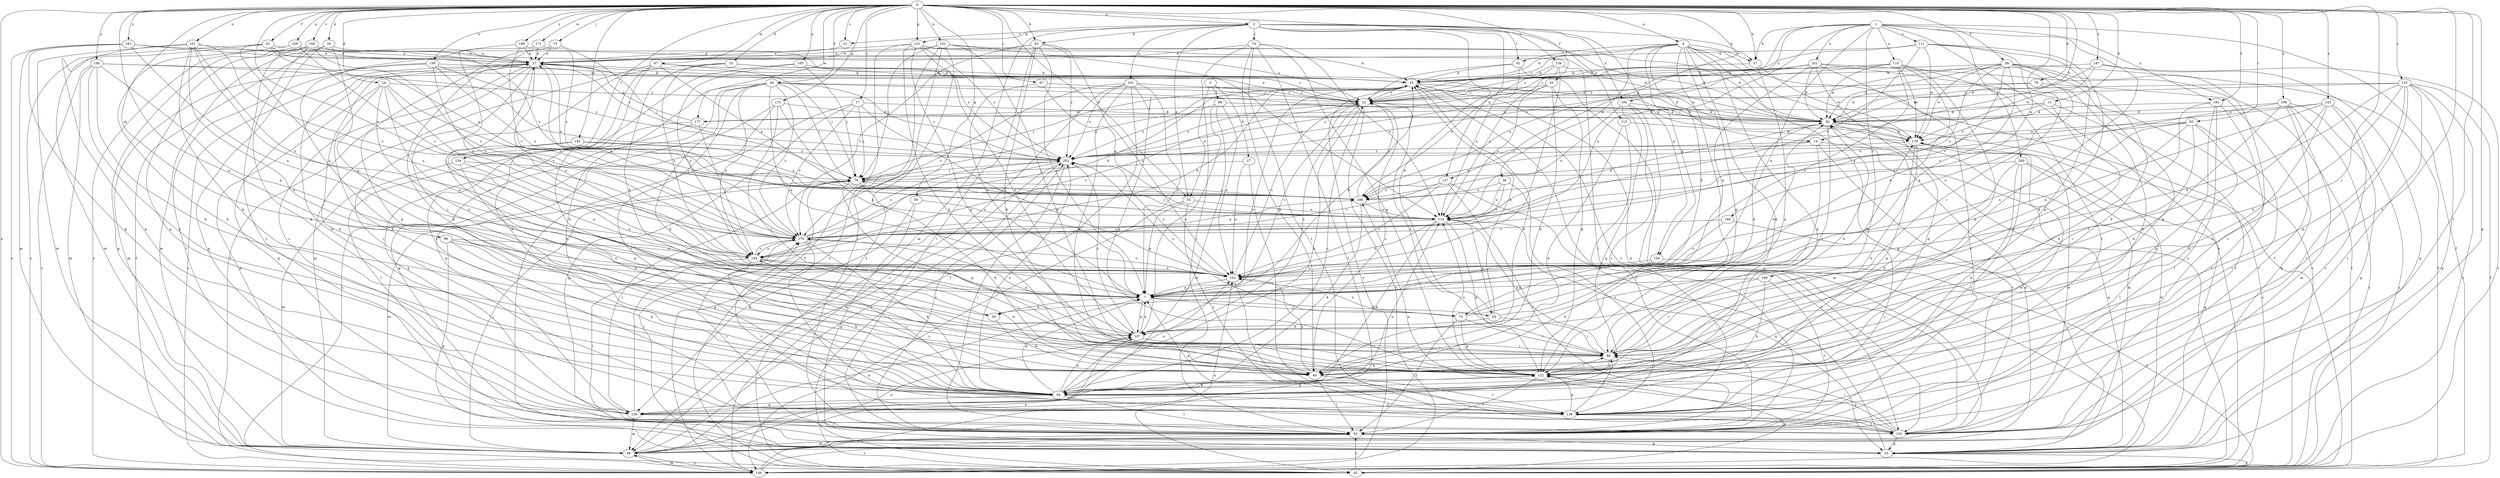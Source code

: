 strict digraph  {
0;
1;
2;
3;
4;
7;
10;
13;
14;
15;
17;
21;
22;
24;
26;
27;
29;
30;
34;
36;
37;
39;
41;
43;
44;
45;
50;
53;
57;
59;
60;
65;
67;
68;
73;
74;
75;
76;
79;
83;
84;
88;
91;
92;
97;
98;
99;
101;
102;
105;
106;
107;
110;
111;
113;
114;
115;
121;
122;
127;
129;
130;
132;
134;
138;
139;
143;
145;
146;
155;
158;
160;
161;
162;
166;
170;
171;
177;
178;
182;
185;
186;
187;
188;
190;
191;
194;
196;
198;
200;
201;
202;
0 -> 3  [label=a];
0 -> 4  [label=a];
0 -> 10  [label=b];
0 -> 13  [label=b];
0 -> 14  [label=b];
0 -> 17  [label=c];
0 -> 21  [label=c];
0 -> 24  [label=d];
0 -> 26  [label=d];
0 -> 34  [label=e];
0 -> 39  [label=f];
0 -> 41  [label=f];
0 -> 43  [label=f];
0 -> 44  [label=f];
0 -> 50  [label=g];
0 -> 53  [label=g];
0 -> 57  [label=h];
0 -> 65  [label=i];
0 -> 67  [label=i];
0 -> 68  [label=i];
0 -> 73  [label=j];
0 -> 79  [label=k];
0 -> 83  [label=k];
0 -> 97  [label=m];
0 -> 98  [label=m];
0 -> 101  [label=n];
0 -> 102  [label=n];
0 -> 105  [label=n];
0 -> 106  [label=n];
0 -> 107  [label=n];
0 -> 115  [label=p];
0 -> 121  [label=p];
0 -> 127  [label=q];
0 -> 132  [label=r];
0 -> 134  [label=r];
0 -> 138  [label=r];
0 -> 139  [label=r];
0 -> 143  [label=s];
0 -> 145  [label=s];
0 -> 146  [label=s];
0 -> 155  [label=t];
0 -> 158  [label=u];
0 -> 160  [label=u];
0 -> 166  [label=v];
0 -> 170  [label=v];
0 -> 171  [label=w];
0 -> 177  [label=w];
0 -> 182  [label=x];
0 -> 187  [label=y];
0 -> 188  [label=y];
0 -> 190  [label=y];
0 -> 191  [label=y];
0 -> 196  [label=z];
1 -> 7  [label=a];
1 -> 45  [label=f];
1 -> 57  [label=h];
1 -> 68  [label=i];
1 -> 110  [label=o];
1 -> 111  [label=o];
1 -> 146  [label=s];
1 -> 182  [label=x];
1 -> 185  [label=x];
1 -> 194  [label=y];
1 -> 198  [label=z];
1 -> 200  [label=z];
1 -> 201  [label=z];
1 -> 202  [label=z];
2 -> 14  [label=b];
2 -> 27  [label=d];
2 -> 34  [label=e];
2 -> 88  [label=l];
3 -> 21  [label=c];
3 -> 29  [label=d];
3 -> 34  [label=e];
3 -> 57  [label=h];
3 -> 74  [label=j];
3 -> 83  [label=k];
3 -> 91  [label=l];
3 -> 99  [label=m];
3 -> 113  [label=o];
3 -> 121  [label=p];
3 -> 127  [label=q];
3 -> 129  [label=q];
3 -> 161  [label=u];
3 -> 185  [label=x];
4 -> 15  [label=b];
4 -> 22  [label=c];
4 -> 36  [label=e];
4 -> 45  [label=f];
4 -> 53  [label=g];
4 -> 57  [label=h];
4 -> 59  [label=h];
4 -> 75  [label=j];
4 -> 84  [label=k];
4 -> 91  [label=l];
4 -> 122  [label=p];
4 -> 129  [label=q];
4 -> 130  [label=q];
4 -> 146  [label=s];
7 -> 15  [label=b];
7 -> 22  [label=c];
7 -> 29  [label=d];
7 -> 59  [label=h];
7 -> 75  [label=j];
7 -> 107  [label=n];
10 -> 15  [label=b];
10 -> 22  [label=c];
10 -> 59  [label=h];
10 -> 139  [label=r];
10 -> 194  [label=y];
13 -> 30  [label=d];
13 -> 68  [label=i];
13 -> 155  [label=t];
13 -> 177  [label=w];
13 -> 202  [label=z];
14 -> 53  [label=g];
14 -> 68  [label=i];
14 -> 155  [label=t];
14 -> 186  [label=x];
14 -> 202  [label=z];
15 -> 22  [label=c];
15 -> 30  [label=d];
15 -> 60  [label=h];
15 -> 76  [label=j];
15 -> 107  [label=n];
15 -> 146  [label=s];
15 -> 155  [label=t];
17 -> 30  [label=d];
17 -> 53  [label=g];
17 -> 76  [label=j];
17 -> 92  [label=l];
17 -> 162  [label=u];
17 -> 170  [label=v];
21 -> 37  [label=e];
22 -> 30  [label=d];
22 -> 37  [label=e];
22 -> 84  [label=k];
22 -> 146  [label=s];
22 -> 177  [label=w];
22 -> 202  [label=z];
24 -> 7  [label=a];
24 -> 22  [label=c];
24 -> 53  [label=g];
24 -> 60  [label=h];
24 -> 107  [label=n];
24 -> 114  [label=o];
24 -> 170  [label=v];
26 -> 7  [label=a];
26 -> 37  [label=e];
26 -> 45  [label=f];
26 -> 53  [label=g];
26 -> 99  [label=m];
27 -> 76  [label=j];
27 -> 139  [label=r];
27 -> 162  [label=u];
29 -> 15  [label=b];
29 -> 30  [label=d];
29 -> 68  [label=i];
29 -> 107  [label=n];
29 -> 114  [label=o];
30 -> 22  [label=c];
30 -> 68  [label=i];
30 -> 99  [label=m];
30 -> 146  [label=s];
30 -> 178  [label=w];
34 -> 7  [label=a];
34 -> 114  [label=o];
34 -> 139  [label=r];
34 -> 146  [label=s];
36 -> 114  [label=o];
36 -> 139  [label=r];
36 -> 170  [label=v];
36 -> 186  [label=x];
37 -> 15  [label=b];
37 -> 53  [label=g];
37 -> 68  [label=i];
37 -> 84  [label=k];
37 -> 122  [label=p];
37 -> 139  [label=r];
37 -> 146  [label=s];
37 -> 162  [label=u];
37 -> 186  [label=x];
39 -> 7  [label=a];
39 -> 15  [label=b];
39 -> 30  [label=d];
39 -> 45  [label=f];
39 -> 60  [label=h];
39 -> 84  [label=k];
39 -> 114  [label=o];
39 -> 122  [label=p];
39 -> 139  [label=r];
39 -> 170  [label=v];
39 -> 178  [label=w];
39 -> 202  [label=z];
41 -> 37  [label=e];
41 -> 99  [label=m];
41 -> 146  [label=s];
41 -> 162  [label=u];
41 -> 186  [label=x];
41 -> 202  [label=z];
43 -> 22  [label=c];
43 -> 60  [label=h];
43 -> 114  [label=o];
43 -> 122  [label=p];
43 -> 202  [label=z];
44 -> 7  [label=a];
44 -> 22  [label=c];
44 -> 53  [label=g];
44 -> 76  [label=j];
44 -> 84  [label=k];
44 -> 122  [label=p];
44 -> 139  [label=r];
44 -> 170  [label=v];
44 -> 178  [label=w];
44 -> 194  [label=y];
44 -> 202  [label=z];
45 -> 76  [label=j];
45 -> 92  [label=l];
45 -> 107  [label=n];
45 -> 122  [label=p];
50 -> 53  [label=g];
50 -> 114  [label=o];
50 -> 130  [label=q];
53 -> 15  [label=b];
53 -> 45  [label=f];
53 -> 178  [label=w];
57 -> 15  [label=b];
57 -> 122  [label=p];
57 -> 178  [label=w];
59 -> 37  [label=e];
59 -> 60  [label=h];
60 -> 22  [label=c];
60 -> 92  [label=l];
60 -> 139  [label=r];
60 -> 162  [label=u];
65 -> 68  [label=i];
65 -> 107  [label=n];
65 -> 122  [label=p];
65 -> 139  [label=r];
65 -> 162  [label=u];
65 -> 178  [label=w];
65 -> 186  [label=x];
67 -> 7  [label=a];
67 -> 22  [label=c];
67 -> 114  [label=o];
68 -> 22  [label=c];
68 -> 30  [label=d];
68 -> 60  [label=h];
68 -> 114  [label=o];
68 -> 122  [label=p];
73 -> 37  [label=e];
73 -> 45  [label=f];
73 -> 76  [label=j];
73 -> 84  [label=k];
74 -> 37  [label=e];
74 -> 45  [label=f];
74 -> 60  [label=h];
74 -> 92  [label=l];
74 -> 114  [label=o];
74 -> 122  [label=p];
74 -> 155  [label=t];
75 -> 30  [label=d];
75 -> 68  [label=i];
75 -> 92  [label=l];
75 -> 122  [label=p];
75 -> 162  [label=u];
75 -> 178  [label=w];
75 -> 202  [label=z];
76 -> 15  [label=b];
76 -> 60  [label=h];
76 -> 99  [label=m];
76 -> 122  [label=p];
76 -> 186  [label=x];
79 -> 22  [label=c];
79 -> 30  [label=d];
79 -> 53  [label=g];
79 -> 162  [label=u];
83 -> 7  [label=a];
83 -> 37  [label=e];
83 -> 60  [label=h];
83 -> 92  [label=l];
83 -> 162  [label=u];
83 -> 170  [label=v];
83 -> 202  [label=z];
84 -> 7  [label=a];
84 -> 22  [label=c];
84 -> 37  [label=e];
84 -> 92  [label=l];
84 -> 107  [label=n];
84 -> 122  [label=p];
84 -> 130  [label=q];
84 -> 139  [label=r];
84 -> 162  [label=u];
84 -> 194  [label=y];
84 -> 202  [label=z];
88 -> 30  [label=d];
88 -> 99  [label=m];
88 -> 107  [label=n];
88 -> 162  [label=u];
88 -> 202  [label=z];
91 -> 15  [label=b];
91 -> 22  [label=c];
91 -> 114  [label=o];
91 -> 146  [label=s];
92 -> 53  [label=g];
92 -> 99  [label=m];
92 -> 170  [label=v];
92 -> 178  [label=w];
92 -> 202  [label=z];
97 -> 15  [label=b];
97 -> 60  [label=h];
97 -> 76  [label=j];
97 -> 84  [label=k];
97 -> 99  [label=m];
97 -> 186  [label=x];
98 -> 53  [label=g];
98 -> 84  [label=k];
98 -> 122  [label=p];
98 -> 162  [label=u];
98 -> 194  [label=y];
99 -> 7  [label=a];
99 -> 30  [label=d];
99 -> 76  [label=j];
99 -> 107  [label=n];
99 -> 146  [label=s];
99 -> 202  [label=z];
101 -> 37  [label=e];
101 -> 60  [label=h];
101 -> 99  [label=m];
101 -> 107  [label=n];
101 -> 130  [label=q];
101 -> 162  [label=u];
101 -> 170  [label=v];
101 -> 194  [label=y];
102 -> 30  [label=d];
102 -> 37  [label=e];
102 -> 45  [label=f];
102 -> 76  [label=j];
102 -> 92  [label=l];
102 -> 114  [label=o];
102 -> 122  [label=p];
102 -> 146  [label=s];
105 -> 15  [label=b];
105 -> 76  [label=j];
105 -> 139  [label=r];
105 -> 194  [label=y];
106 -> 37  [label=e];
106 -> 84  [label=k];
106 -> 170  [label=v];
107 -> 7  [label=a];
107 -> 22  [label=c];
107 -> 68  [label=i];
107 -> 202  [label=z];
110 -> 7  [label=a];
110 -> 15  [label=b];
110 -> 22  [label=c];
110 -> 30  [label=d];
110 -> 122  [label=p];
110 -> 139  [label=r];
110 -> 162  [label=u];
110 -> 178  [label=w];
111 -> 22  [label=c];
111 -> 37  [label=e];
111 -> 60  [label=h];
111 -> 68  [label=i];
111 -> 114  [label=o];
111 -> 122  [label=p];
111 -> 178  [label=w];
113 -> 84  [label=k];
113 -> 92  [label=l];
113 -> 178  [label=w];
114 -> 30  [label=d];
114 -> 53  [label=g];
114 -> 76  [label=j];
114 -> 84  [label=k];
114 -> 122  [label=p];
114 -> 162  [label=u];
114 -> 170  [label=v];
115 -> 7  [label=a];
115 -> 30  [label=d];
115 -> 68  [label=i];
115 -> 130  [label=q];
115 -> 146  [label=s];
121 -> 15  [label=b];
121 -> 30  [label=d];
121 -> 37  [label=e];
121 -> 45  [label=f];
121 -> 60  [label=h];
121 -> 107  [label=n];
121 -> 122  [label=p];
121 -> 202  [label=z];
122 -> 68  [label=i];
122 -> 84  [label=k];
122 -> 92  [label=l];
122 -> 114  [label=o];
127 -> 92  [label=l];
127 -> 155  [label=t];
127 -> 162  [label=u];
127 -> 170  [label=v];
127 -> 186  [label=x];
129 -> 45  [label=f];
129 -> 60  [label=h];
129 -> 162  [label=u];
130 -> 76  [label=j];
130 -> 92  [label=l];
130 -> 99  [label=m];
130 -> 114  [label=o];
130 -> 170  [label=v];
132 -> 7  [label=a];
132 -> 22  [label=c];
132 -> 30  [label=d];
132 -> 45  [label=f];
132 -> 53  [label=g];
132 -> 92  [label=l];
132 -> 107  [label=n];
132 -> 122  [label=p];
132 -> 146  [label=s];
132 -> 155  [label=t];
134 -> 7  [label=a];
134 -> 60  [label=h];
134 -> 76  [label=j];
134 -> 99  [label=m];
138 -> 15  [label=b];
138 -> 92  [label=l];
138 -> 114  [label=o];
138 -> 162  [label=u];
138 -> 186  [label=x];
139 -> 7  [label=a];
139 -> 68  [label=i];
139 -> 122  [label=p];
139 -> 155  [label=t];
143 -> 7  [label=a];
143 -> 30  [label=d];
143 -> 60  [label=h];
143 -> 68  [label=i];
143 -> 146  [label=s];
143 -> 155  [label=t];
143 -> 186  [label=x];
145 -> 7  [label=a];
145 -> 122  [label=p];
145 -> 186  [label=x];
145 -> 202  [label=z];
146 -> 92  [label=l];
146 -> 99  [label=m];
146 -> 162  [label=u];
155 -> 15  [label=b];
155 -> 53  [label=g];
155 -> 68  [label=i];
155 -> 122  [label=p];
155 -> 170  [label=v];
155 -> 178  [label=w];
155 -> 186  [label=x];
158 -> 15  [label=b];
158 -> 99  [label=m];
158 -> 114  [label=o];
158 -> 155  [label=t];
158 -> 170  [label=v];
158 -> 202  [label=z];
160 -> 139  [label=r];
160 -> 162  [label=u];
160 -> 170  [label=v];
161 -> 7  [label=a];
161 -> 22  [label=c];
161 -> 45  [label=f];
161 -> 60  [label=h];
161 -> 122  [label=p];
161 -> 146  [label=s];
161 -> 170  [label=v];
161 -> 202  [label=z];
162 -> 7  [label=a];
162 -> 22  [label=c];
162 -> 139  [label=r];
162 -> 170  [label=v];
162 -> 202  [label=z];
166 -> 22  [label=c];
166 -> 37  [label=e];
166 -> 53  [label=g];
166 -> 84  [label=k];
166 -> 130  [label=q];
166 -> 146  [label=s];
166 -> 155  [label=t];
166 -> 170  [label=v];
166 -> 186  [label=x];
170 -> 15  [label=b];
170 -> 37  [label=e];
170 -> 84  [label=k];
170 -> 107  [label=n];
170 -> 155  [label=t];
170 -> 186  [label=x];
170 -> 194  [label=y];
170 -> 202  [label=z];
171 -> 37  [label=e];
171 -> 186  [label=x];
171 -> 194  [label=y];
177 -> 37  [label=e];
177 -> 92  [label=l];
177 -> 130  [label=q];
177 -> 194  [label=y];
178 -> 37  [label=e];
178 -> 60  [label=h];
178 -> 122  [label=p];
178 -> 202  [label=z];
182 -> 30  [label=d];
182 -> 60  [label=h];
182 -> 84  [label=k];
182 -> 92  [label=l];
182 -> 155  [label=t];
185 -> 30  [label=d];
185 -> 99  [label=m];
185 -> 114  [label=o];
185 -> 130  [label=q];
185 -> 139  [label=r];
186 -> 22  [label=c];
186 -> 84  [label=k];
186 -> 114  [label=o];
187 -> 15  [label=b];
187 -> 30  [label=d];
187 -> 53  [label=g];
187 -> 146  [label=s];
187 -> 178  [label=w];
188 -> 37  [label=e];
188 -> 68  [label=i];
188 -> 170  [label=v];
188 -> 202  [label=z];
190 -> 7  [label=a];
190 -> 15  [label=b];
190 -> 60  [label=h];
190 -> 84  [label=k];
190 -> 99  [label=m];
190 -> 146  [label=s];
190 -> 202  [label=z];
191 -> 30  [label=d];
191 -> 37  [label=e];
191 -> 99  [label=m];
191 -> 130  [label=q];
191 -> 146  [label=s];
191 -> 162  [label=u];
194 -> 15  [label=b];
194 -> 22  [label=c];
194 -> 60  [label=h];
194 -> 68  [label=i];
194 -> 84  [label=k];
194 -> 92  [label=l];
194 -> 162  [label=u];
194 -> 170  [label=v];
196 -> 30  [label=d];
196 -> 53  [label=g];
196 -> 60  [label=h];
196 -> 92  [label=l];
196 -> 99  [label=m];
196 -> 114  [label=o];
196 -> 146  [label=s];
198 -> 7  [label=a];
198 -> 68  [label=i];
198 -> 84  [label=k];
198 -> 92  [label=l];
200 -> 53  [label=g];
200 -> 60  [label=h];
200 -> 76  [label=j];
200 -> 84  [label=k];
200 -> 92  [label=l];
200 -> 139  [label=r];
201 -> 7  [label=a];
201 -> 15  [label=b];
201 -> 22  [label=c];
201 -> 30  [label=d];
201 -> 45  [label=f];
201 -> 92  [label=l];
201 -> 130  [label=q];
201 -> 146  [label=s];
201 -> 186  [label=x];
202 -> 76  [label=j];
202 -> 92  [label=l];
202 -> 99  [label=m];
202 -> 194  [label=y];
}
